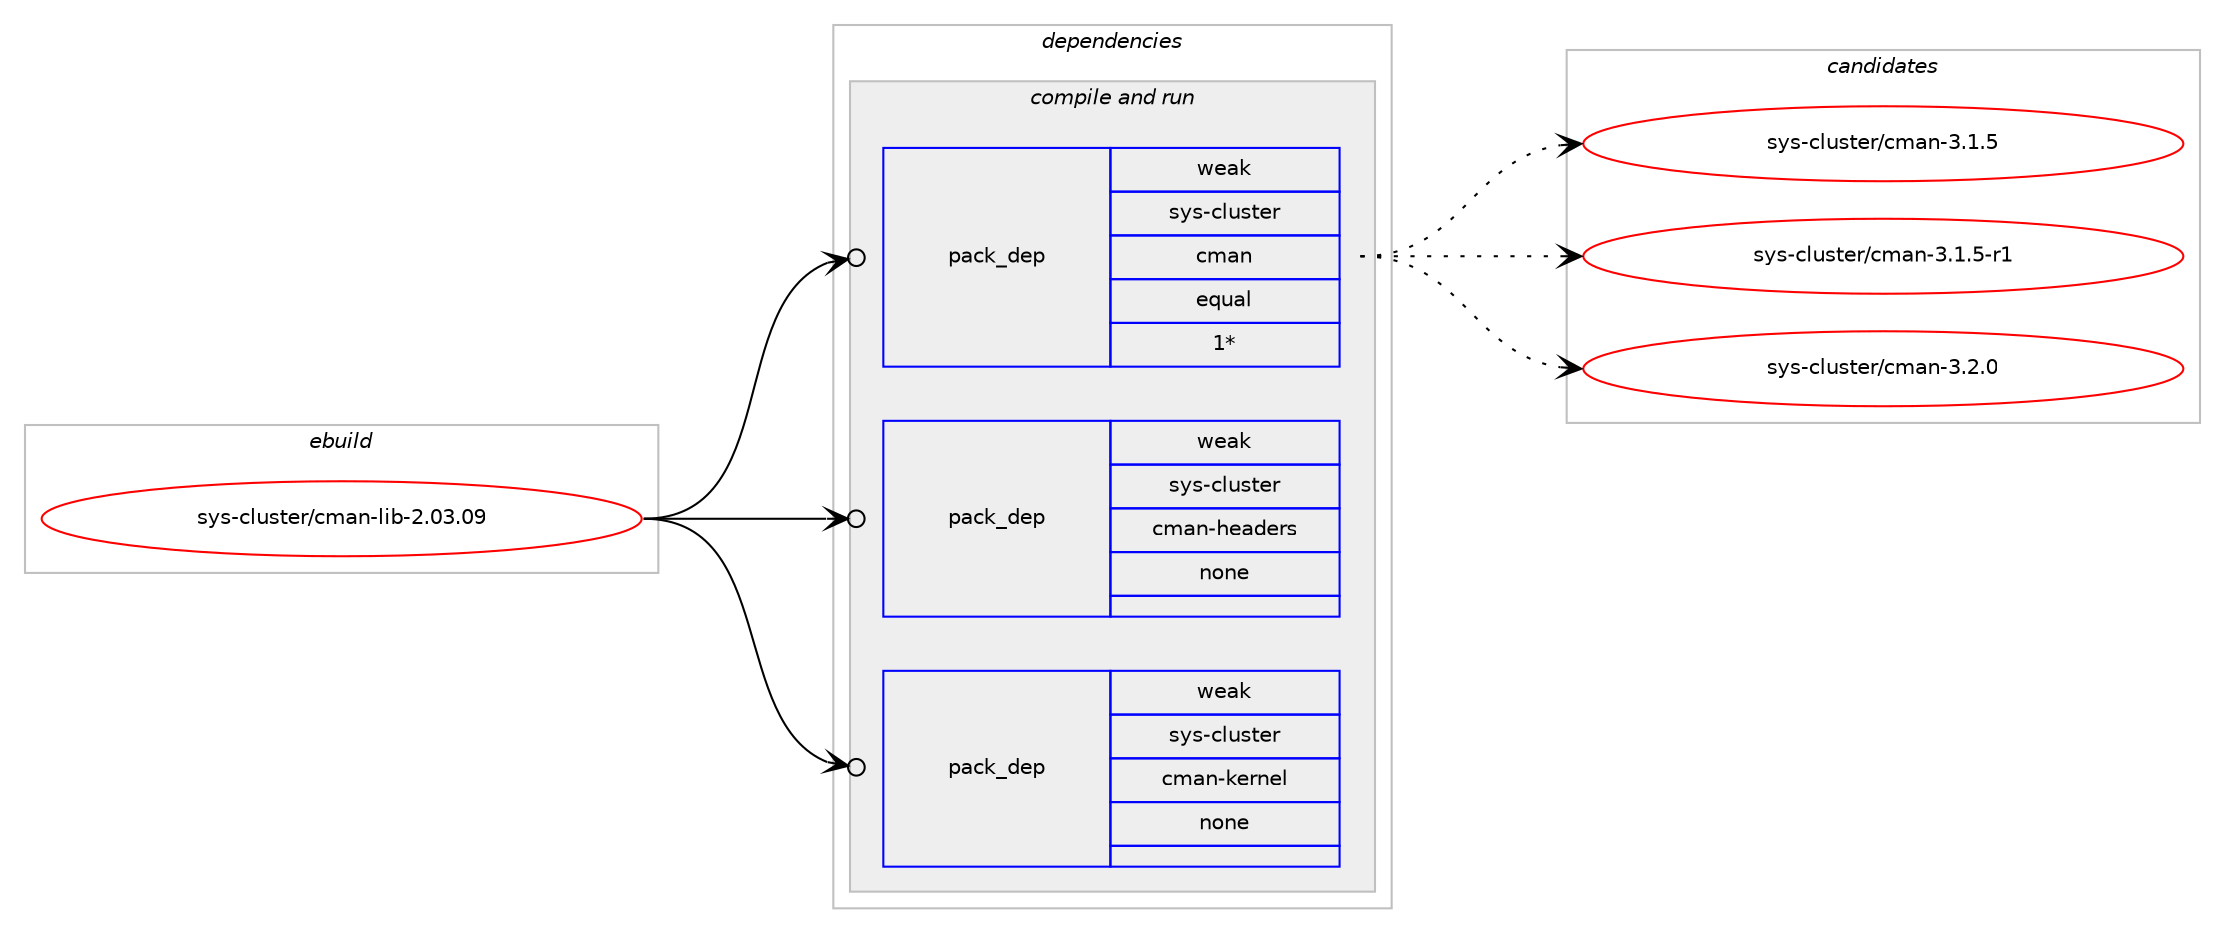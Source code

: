 digraph prolog {

# *************
# Graph options
# *************

newrank=true;
concentrate=true;
compound=true;
graph [rankdir=LR,fontname=Helvetica,fontsize=10,ranksep=1.5];#, ranksep=2.5, nodesep=0.2];
edge  [arrowhead=vee];
node  [fontname=Helvetica,fontsize=10];

# **********
# The ebuild
# **********

subgraph cluster_leftcol {
color=gray;
rank=same;
label=<<i>ebuild</i>>;
id [label="sys-cluster/cman-lib-2.03.09", color=red, width=4, href="../sys-cluster/cman-lib-2.03.09.svg"];
}

# ****************
# The dependencies
# ****************

subgraph cluster_midcol {
color=gray;
label=<<i>dependencies</i>>;
subgraph cluster_compile {
fillcolor="#eeeeee";
style=filled;
label=<<i>compile</i>>;
}
subgraph cluster_compileandrun {
fillcolor="#eeeeee";
style=filled;
label=<<i>compile and run</i>>;
subgraph pack6601 {
dependency7118 [label=<<TABLE BORDER="0" CELLBORDER="1" CELLSPACING="0" CELLPADDING="4" WIDTH="220"><TR><TD ROWSPAN="6" CELLPADDING="30">pack_dep</TD></TR><TR><TD WIDTH="110">weak</TD></TR><TR><TD>sys-cluster</TD></TR><TR><TD>cman</TD></TR><TR><TD>equal</TD></TR><TR><TD>1*</TD></TR></TABLE>>, shape=none, color=blue];
}
id:e -> dependency7118:w [weight=20,style="solid",arrowhead="odotvee"];
subgraph pack6602 {
dependency7119 [label=<<TABLE BORDER="0" CELLBORDER="1" CELLSPACING="0" CELLPADDING="4" WIDTH="220"><TR><TD ROWSPAN="6" CELLPADDING="30">pack_dep</TD></TR><TR><TD WIDTH="110">weak</TD></TR><TR><TD>sys-cluster</TD></TR><TR><TD>cman-headers</TD></TR><TR><TD>none</TD></TR><TR><TD></TD></TR></TABLE>>, shape=none, color=blue];
}
id:e -> dependency7119:w [weight=20,style="solid",arrowhead="odotvee"];
subgraph pack6603 {
dependency7120 [label=<<TABLE BORDER="0" CELLBORDER="1" CELLSPACING="0" CELLPADDING="4" WIDTH="220"><TR><TD ROWSPAN="6" CELLPADDING="30">pack_dep</TD></TR><TR><TD WIDTH="110">weak</TD></TR><TR><TD>sys-cluster</TD></TR><TR><TD>cman-kernel</TD></TR><TR><TD>none</TD></TR><TR><TD></TD></TR></TABLE>>, shape=none, color=blue];
}
id:e -> dependency7120:w [weight=20,style="solid",arrowhead="odotvee"];
}
subgraph cluster_run {
fillcolor="#eeeeee";
style=filled;
label=<<i>run</i>>;
}
}

# **************
# The candidates
# **************

subgraph cluster_choices {
rank=same;
color=gray;
label=<<i>candidates</i>>;

subgraph choice6601 {
color=black;
nodesep=1;
choice1151211154599108117115116101114479910997110455146494653 [label="sys-cluster/cman-3.1.5", color=red, width=4,href="../sys-cluster/cman-3.1.5.svg"];
choice11512111545991081171151161011144799109971104551464946534511449 [label="sys-cluster/cman-3.1.5-r1", color=red, width=4,href="../sys-cluster/cman-3.1.5-r1.svg"];
choice1151211154599108117115116101114479910997110455146504648 [label="sys-cluster/cman-3.2.0", color=red, width=4,href="../sys-cluster/cman-3.2.0.svg"];
dependency7118:e -> choice1151211154599108117115116101114479910997110455146494653:w [style=dotted,weight="100"];
dependency7118:e -> choice11512111545991081171151161011144799109971104551464946534511449:w [style=dotted,weight="100"];
dependency7118:e -> choice1151211154599108117115116101114479910997110455146504648:w [style=dotted,weight="100"];
}
subgraph choice6602 {
color=black;
nodesep=1;
}
subgraph choice6603 {
color=black;
nodesep=1;
}
}

}
